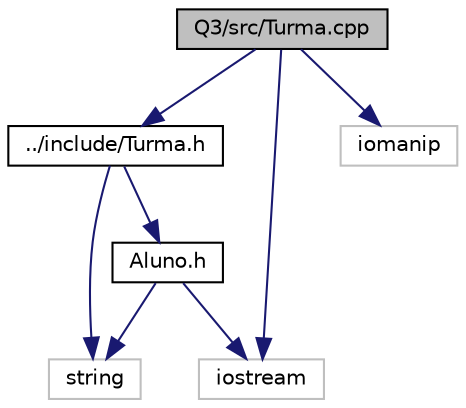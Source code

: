 digraph "Q3/src/Turma.cpp"
{
 // LATEX_PDF_SIZE
  edge [fontname="Helvetica",fontsize="10",labelfontname="Helvetica",labelfontsize="10"];
  node [fontname="Helvetica",fontsize="10",shape=record];
  Node1 [label="Q3/src/Turma.cpp",height=0.2,width=0.4,color="black", fillcolor="grey75", style="filled", fontcolor="black",tooltip="Arquivo cpp Turma, que contém a implementação da classe Turma e seus métodos."];
  Node1 -> Node2 [color="midnightblue",fontsize="10",style="solid",fontname="Helvetica"];
  Node2 [label="../include/Turma.h",height=0.2,width=0.4,color="black", fillcolor="white", style="filled",URL="$Turma_8h.html",tooltip="Arquivo header Turma, que contém a definição da classe Turma e seus métodos."];
  Node2 -> Node3 [color="midnightblue",fontsize="10",style="solid",fontname="Helvetica"];
  Node3 [label="Aluno.h",height=0.2,width=0.4,color="black", fillcolor="white", style="filled",URL="$Aluno_8h.html",tooltip="Arquivo header Aluno, que contém a definição da classe Aluno e seus métodos."];
  Node3 -> Node4 [color="midnightblue",fontsize="10",style="solid",fontname="Helvetica"];
  Node4 [label="string",height=0.2,width=0.4,color="grey75", fillcolor="white", style="filled",tooltip=" "];
  Node3 -> Node5 [color="midnightblue",fontsize="10",style="solid",fontname="Helvetica"];
  Node5 [label="iostream",height=0.2,width=0.4,color="grey75", fillcolor="white", style="filled",tooltip=" "];
  Node2 -> Node4 [color="midnightblue",fontsize="10",style="solid",fontname="Helvetica"];
  Node1 -> Node5 [color="midnightblue",fontsize="10",style="solid",fontname="Helvetica"];
  Node1 -> Node6 [color="midnightblue",fontsize="10",style="solid",fontname="Helvetica"];
  Node6 [label="iomanip",height=0.2,width=0.4,color="grey75", fillcolor="white", style="filled",tooltip=" "];
}
